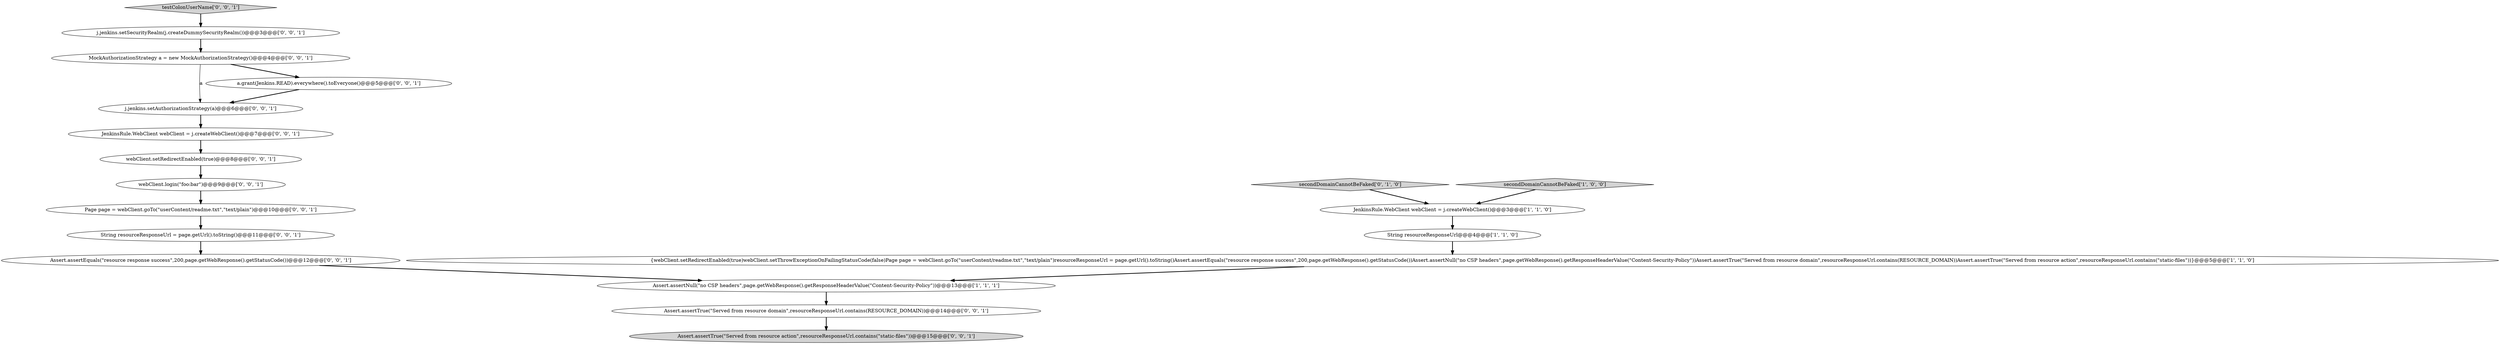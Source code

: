 digraph {
2 [style = filled, label = "Assert.assertNull(\"no CSP headers\",page.getWebResponse().getResponseHeaderValue(\"Content-Security-Policy\"))@@@13@@@['1', '1', '1']", fillcolor = white, shape = ellipse image = "AAA0AAABBB1BBB"];
18 [style = filled, label = "webClient.setRedirectEnabled(true)@@@8@@@['0', '0', '1']", fillcolor = white, shape = ellipse image = "AAA0AAABBB3BBB"];
6 [style = filled, label = "String resourceResponseUrl = page.getUrl().toString()@@@11@@@['0', '0', '1']", fillcolor = white, shape = ellipse image = "AAA0AAABBB3BBB"];
13 [style = filled, label = "Assert.assertTrue(\"Served from resource action\",resourceResponseUrl.contains(\"static-files\"))@@@15@@@['0', '0', '1']", fillcolor = lightgray, shape = ellipse image = "AAA0AAABBB3BBB"];
8 [style = filled, label = "JenkinsRule.WebClient webClient = j.createWebClient()@@@7@@@['0', '0', '1']", fillcolor = white, shape = ellipse image = "AAA0AAABBB3BBB"];
15 [style = filled, label = "Assert.assertEquals(\"resource response success\",200,page.getWebResponse().getStatusCode())@@@12@@@['0', '0', '1']", fillcolor = white, shape = ellipse image = "AAA0AAABBB3BBB"];
16 [style = filled, label = "Assert.assertTrue(\"Served from resource domain\",resourceResponseUrl.contains(RESOURCE_DOMAIN))@@@14@@@['0', '0', '1']", fillcolor = white, shape = ellipse image = "AAA0AAABBB3BBB"];
5 [style = filled, label = "secondDomainCannotBeFaked['0', '1', '0']", fillcolor = lightgray, shape = diamond image = "AAA0AAABBB2BBB"];
9 [style = filled, label = "webClient.login(\"foo:bar\")@@@9@@@['0', '0', '1']", fillcolor = white, shape = ellipse image = "AAA0AAABBB3BBB"];
10 [style = filled, label = "j.jenkins.setSecurityRealm(j.createDummySecurityRealm())@@@3@@@['0', '0', '1']", fillcolor = white, shape = ellipse image = "AAA0AAABBB3BBB"];
12 [style = filled, label = "Page page = webClient.goTo(\"userContent/readme.txt\",\"text/plain\")@@@10@@@['0', '0', '1']", fillcolor = white, shape = ellipse image = "AAA0AAABBB3BBB"];
1 [style = filled, label = "String resourceResponseUrl@@@4@@@['1', '1', '0']", fillcolor = white, shape = ellipse image = "AAA0AAABBB1BBB"];
4 [style = filled, label = "secondDomainCannotBeFaked['1', '0', '0']", fillcolor = lightgray, shape = diamond image = "AAA0AAABBB1BBB"];
7 [style = filled, label = "MockAuthorizationStrategy a = new MockAuthorizationStrategy()@@@4@@@['0', '0', '1']", fillcolor = white, shape = ellipse image = "AAA0AAABBB3BBB"];
14 [style = filled, label = "j.jenkins.setAuthorizationStrategy(a)@@@6@@@['0', '0', '1']", fillcolor = white, shape = ellipse image = "AAA0AAABBB3BBB"];
17 [style = filled, label = "a.grant(Jenkins.READ).everywhere().toEveryone()@@@5@@@['0', '0', '1']", fillcolor = white, shape = ellipse image = "AAA0AAABBB3BBB"];
3 [style = filled, label = "JenkinsRule.WebClient webClient = j.createWebClient()@@@3@@@['1', '1', '0']", fillcolor = white, shape = ellipse image = "AAA0AAABBB1BBB"];
0 [style = filled, label = "{webClient.setRedirectEnabled(true)webClient.setThrowExceptionOnFailingStatusCode(false)Page page = webClient.goTo(\"userContent/readme.txt\",\"text/plain\")resourceResponseUrl = page.getUrl().toString()Assert.assertEquals(\"resource response success\",200,page.getWebResponse().getStatusCode())Assert.assertNull(\"no CSP headers\",page.getWebResponse().getResponseHeaderValue(\"Content-Security-Policy\"))Assert.assertTrue(\"Served from resource domain\",resourceResponseUrl.contains(RESOURCE_DOMAIN))Assert.assertTrue(\"Served from resource action\",resourceResponseUrl.contains(\"static-files\"))}@@@5@@@['1', '1', '0']", fillcolor = white, shape = ellipse image = "AAA0AAABBB1BBB"];
11 [style = filled, label = "testColonUserName['0', '0', '1']", fillcolor = lightgray, shape = diamond image = "AAA0AAABBB3BBB"];
7->17 [style = bold, label=""];
8->18 [style = bold, label=""];
2->16 [style = bold, label=""];
10->7 [style = bold, label=""];
18->9 [style = bold, label=""];
5->3 [style = bold, label=""];
15->2 [style = bold, label=""];
11->10 [style = bold, label=""];
0->2 [style = bold, label=""];
17->14 [style = bold, label=""];
7->14 [style = solid, label="a"];
4->3 [style = bold, label=""];
16->13 [style = bold, label=""];
6->15 [style = bold, label=""];
14->8 [style = bold, label=""];
3->1 [style = bold, label=""];
9->12 [style = bold, label=""];
1->0 [style = bold, label=""];
12->6 [style = bold, label=""];
}
